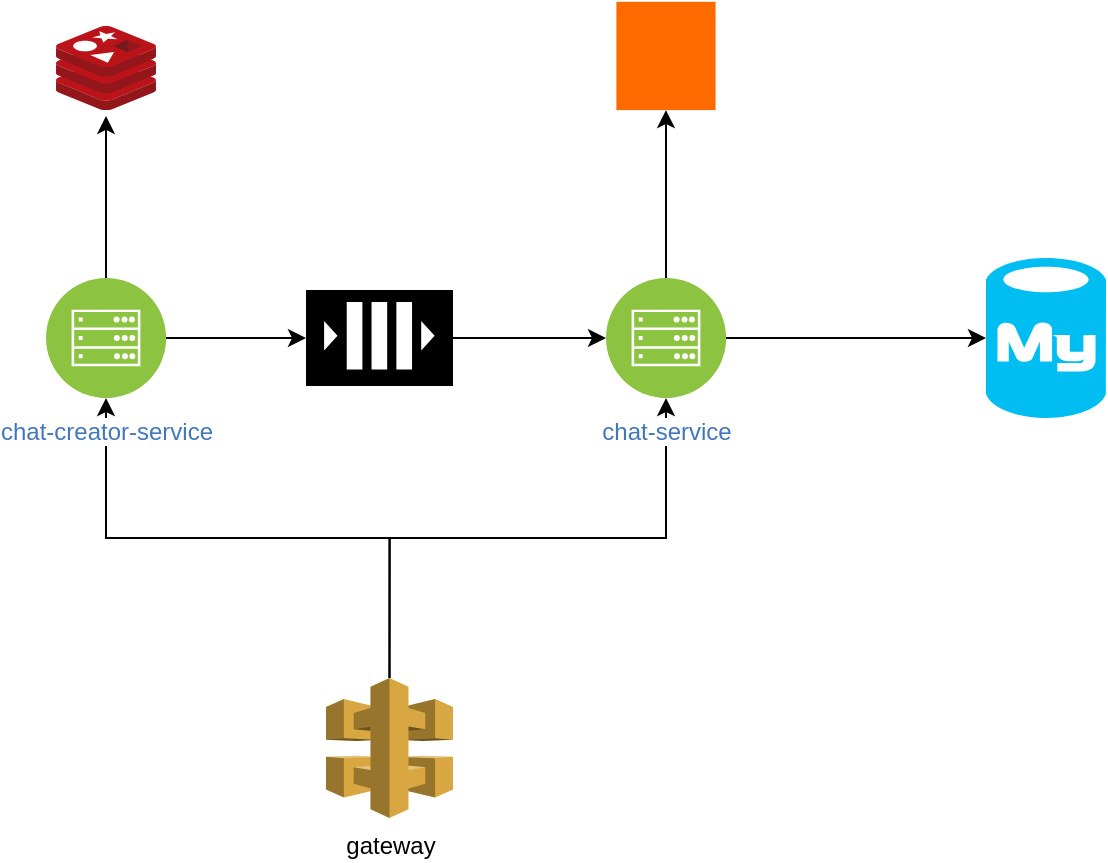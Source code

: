 <mxfile version="28.1.2">
  <diagram name="Page-1" id="-Zn-4YGmIzxiW9U9yk5I">
    <mxGraphModel dx="821" dy="662" grid="1" gridSize="10" guides="1" tooltips="1" connect="1" arrows="1" fold="1" page="1" pageScale="1" pageWidth="850" pageHeight="1100" math="0" shadow="0">
      <root>
        <mxCell id="0" />
        <mxCell id="1" parent="0" />
        <mxCell id="rzegoNWwGoFS13lH-GTb-23" style="edgeStyle=orthogonalEdgeStyle;rounded=0;orthogonalLoop=1;jettySize=auto;html=1;exitX=0.5;exitY=0;exitDx=0;exitDy=0;" edge="1" parent="1" source="rzegoNWwGoFS13lH-GTb-3" target="rzegoNWwGoFS13lH-GTb-11">
          <mxGeometry relative="1" as="geometry" />
        </mxCell>
        <mxCell id="rzegoNWwGoFS13lH-GTb-6" value="" style="verticalLabelPosition=bottom;html=1;verticalAlign=top;align=center;strokeColor=none;fillColor=#00BEF2;shape=mxgraph.azure.mysql_database;" vertex="1" parent="1">
          <mxGeometry x="640" y="250" width="60" height="80" as="geometry" />
        </mxCell>
        <mxCell id="rzegoNWwGoFS13lH-GTb-8" value="" style="image;sketch=0;aspect=fixed;html=1;points=[];align=center;fontSize=12;image=img/lib/mscae/Cache_Redis_Product.svg;" vertex="1" parent="1">
          <mxGeometry x="175" y="134.05" width="50" height="42" as="geometry" />
        </mxCell>
        <mxCell id="rzegoNWwGoFS13lH-GTb-11" value="" style="points=[];aspect=fixed;html=1;align=center;shadow=0;dashed=0;fillColor=#FF6A00;strokeColor=none;shape=mxgraph.alibaba_cloud.elasticsearch;" vertex="1" parent="1">
          <mxGeometry x="455.19" y="121.9" width="49.61" height="54.15" as="geometry" />
        </mxCell>
        <mxCell id="rzegoNWwGoFS13lH-GTb-17" style="edgeStyle=orthogonalEdgeStyle;rounded=0;orthogonalLoop=1;jettySize=auto;html=1;exitX=1;exitY=0.5;exitDx=0;exitDy=0;exitPerimeter=0;entryX=0;entryY=0.5;entryDx=0;entryDy=0;" edge="1" parent="1" source="rzegoNWwGoFS13lH-GTb-12" target="rzegoNWwGoFS13lH-GTb-3">
          <mxGeometry relative="1" as="geometry" />
        </mxCell>
        <mxCell id="rzegoNWwGoFS13lH-GTb-12" value="" style="outlineConnect=0;dashed=0;verticalLabelPosition=bottom;verticalAlign=top;align=center;html=1;shape=mxgraph.aws3.queue;fillColor=light-dark(#000000,#D5E8D4);strokeColor=#36393d;" vertex="1" parent="1">
          <mxGeometry x="300" y="266" width="73.5" height="48" as="geometry" />
        </mxCell>
        <mxCell id="rzegoNWwGoFS13lH-GTb-16" style="edgeStyle=orthogonalEdgeStyle;rounded=0;orthogonalLoop=1;jettySize=auto;html=1;entryX=0;entryY=0.5;entryDx=0;entryDy=0;entryPerimeter=0;" edge="1" parent="1" source="rzegoNWwGoFS13lH-GTb-2" target="rzegoNWwGoFS13lH-GTb-12">
          <mxGeometry relative="1" as="geometry" />
        </mxCell>
        <mxCell id="rzegoNWwGoFS13lH-GTb-18" style="edgeStyle=orthogonalEdgeStyle;rounded=0;orthogonalLoop=1;jettySize=auto;html=1;exitX=1;exitY=0.5;exitDx=0;exitDy=0;entryX=0;entryY=0.5;entryDx=0;entryDy=0;entryPerimeter=0;" edge="1" parent="1" source="rzegoNWwGoFS13lH-GTb-3" target="rzegoNWwGoFS13lH-GTb-6">
          <mxGeometry relative="1" as="geometry" />
        </mxCell>
        <mxCell id="rzegoNWwGoFS13lH-GTb-21" style="edgeStyle=orthogonalEdgeStyle;rounded=0;orthogonalLoop=1;jettySize=auto;html=1;exitX=0.5;exitY=0;exitDx=0;exitDy=0;entryX=0.5;entryY=1.07;entryDx=0;entryDy=0;entryPerimeter=0;" edge="1" parent="1" source="rzegoNWwGoFS13lH-GTb-2" target="rzegoNWwGoFS13lH-GTb-8">
          <mxGeometry relative="1" as="geometry" />
        </mxCell>
        <mxCell id="rzegoNWwGoFS13lH-GTb-27" style="edgeStyle=orthogonalEdgeStyle;rounded=0;orthogonalLoop=1;jettySize=auto;html=1;exitX=0.5;exitY=0;exitDx=0;exitDy=0;exitPerimeter=0;" edge="1" parent="1" source="rzegoNWwGoFS13lH-GTb-24" target="rzegoNWwGoFS13lH-GTb-3">
          <mxGeometry relative="1" as="geometry" />
        </mxCell>
        <mxCell id="rzegoNWwGoFS13lH-GTb-29" style="edgeStyle=orthogonalEdgeStyle;rounded=0;orthogonalLoop=1;jettySize=auto;html=1;exitX=0.5;exitY=0;exitDx=0;exitDy=0;exitPerimeter=0;entryX=0.5;entryY=1;entryDx=0;entryDy=0;" edge="1" parent="1" source="rzegoNWwGoFS13lH-GTb-24" target="rzegoNWwGoFS13lH-GTb-2">
          <mxGeometry relative="1" as="geometry" />
        </mxCell>
        <mxCell id="rzegoNWwGoFS13lH-GTb-24" value="gateway" style="outlineConnect=0;dashed=0;verticalLabelPosition=bottom;verticalAlign=top;align=center;html=1;shape=mxgraph.aws3.api_gateway;fillColor=#D9A741;gradientColor=none;" vertex="1" parent="1">
          <mxGeometry x="310" y="460" width="63.5" height="70" as="geometry" />
        </mxCell>
        <mxCell id="rzegoNWwGoFS13lH-GTb-3" value="chat-service" style="image;aspect=fixed;perimeter=ellipsePerimeter;html=1;align=center;shadow=0;dashed=0;fontColor=#4277BB;labelBackgroundColor=default;fontSize=12;spacingTop=3;image=img/lib/ibm/infrastructure/mobile_backend.svg;verticalAlign=top;" vertex="1" parent="1">
          <mxGeometry x="450" y="260" width="60" height="60" as="geometry" />
        </mxCell>
        <mxCell id="rzegoNWwGoFS13lH-GTb-2" value="chat-creator-service" style="image;aspect=fixed;perimeter=ellipsePerimeter;html=1;align=center;shadow=0;dashed=0;fontColor=#4277BB;labelBackgroundColor=default;fontSize=12;spacingTop=3;image=img/lib/ibm/infrastructure/mobile_backend.svg;" vertex="1" parent="1">
          <mxGeometry x="170" y="260" width="60" height="60" as="geometry" />
        </mxCell>
      </root>
    </mxGraphModel>
  </diagram>
</mxfile>
